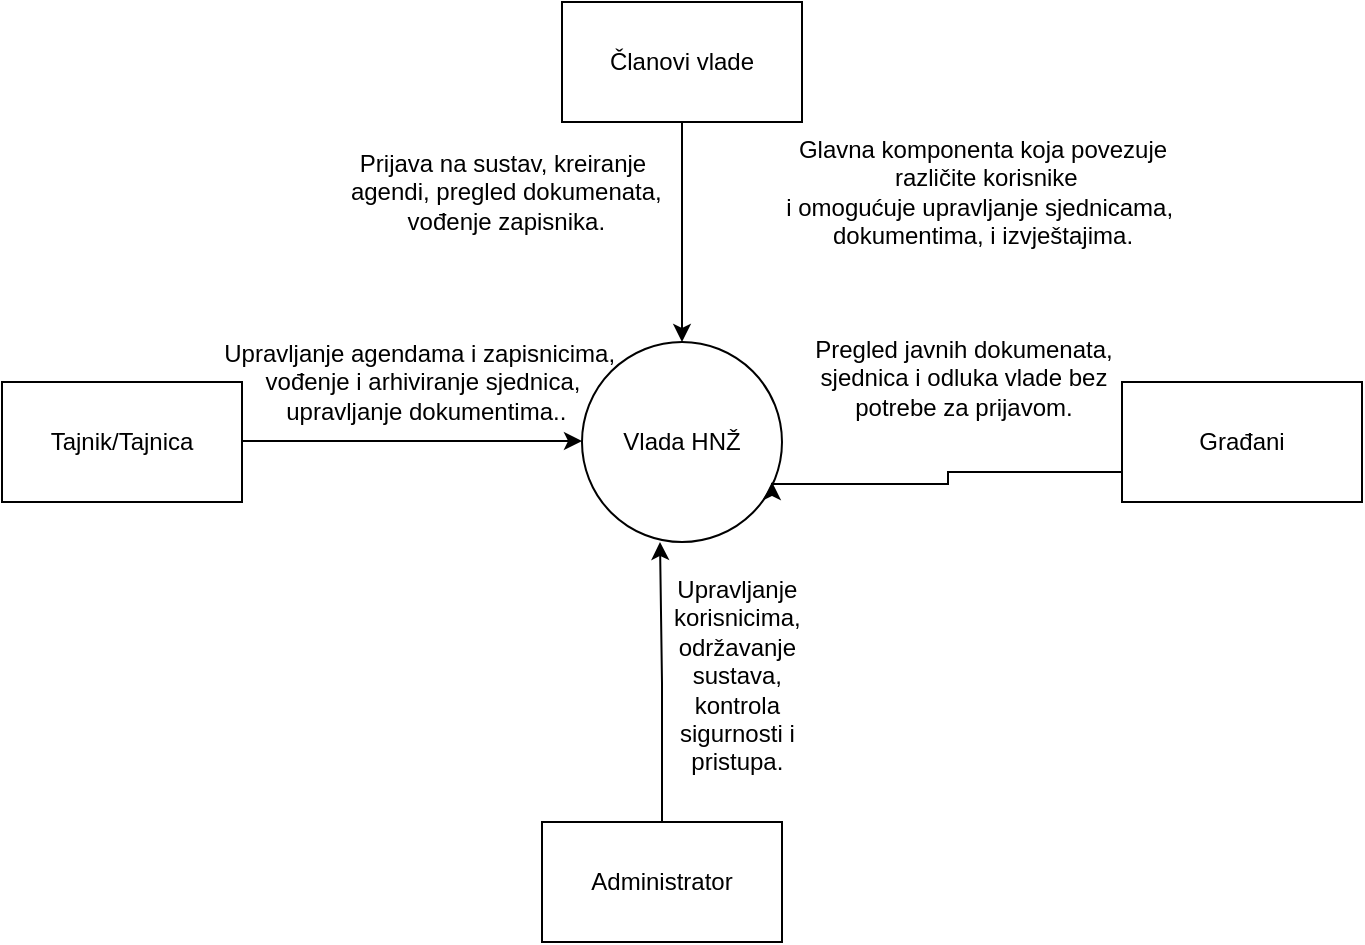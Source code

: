 <mxfile version="24.7.17">
  <diagram name="Page-1" id="21ORsQWHsIKUVIGTKt5p">
    <mxGraphModel dx="555" dy="754" grid="1" gridSize="10" guides="1" tooltips="1" connect="1" arrows="1" fold="1" page="1" pageScale="1" pageWidth="827" pageHeight="1169" math="0" shadow="0">
      <root>
        <mxCell id="0" />
        <mxCell id="1" parent="0" />
        <mxCell id="0hRfQC4m2FfKHqGu2-95-2" value="Vlada HNŽ" style="ellipse;whiteSpace=wrap;html=1;aspect=fixed;" parent="1" vertex="1">
          <mxGeometry x="340" y="230" width="100" height="100" as="geometry" />
        </mxCell>
        <mxCell id="0hRfQC4m2FfKHqGu2-95-5" value="" style="edgeStyle=orthogonalEdgeStyle;rounded=0;orthogonalLoop=1;jettySize=auto;html=1;" parent="1" source="0hRfQC4m2FfKHqGu2-95-3" target="0hRfQC4m2FfKHqGu2-95-2" edge="1">
          <mxGeometry relative="1" as="geometry" />
        </mxCell>
        <mxCell id="0hRfQC4m2FfKHqGu2-95-3" value="Članovi vlade" style="rounded=0;whiteSpace=wrap;html=1;" parent="1" vertex="1">
          <mxGeometry x="330" y="60" width="120" height="60" as="geometry" />
        </mxCell>
        <mxCell id="0hRfQC4m2FfKHqGu2-95-10" value="Prijava na sustav, kreiranje&lt;div&gt;&amp;nbsp;agendi, pregled dokumenata,&lt;/div&gt;&lt;div&gt;&amp;nbsp;vođenje zapisnika.&lt;br&gt;&lt;/div&gt;" style="text;html=1;align=center;verticalAlign=middle;resizable=0;points=[];autosize=1;strokeColor=none;fillColor=none;" parent="1" vertex="1">
          <mxGeometry x="210" y="125" width="180" height="60" as="geometry" />
        </mxCell>
        <mxCell id="0hRfQC4m2FfKHqGu2-95-14" value="Glavna komponenta koja povezuje&lt;div&gt;&amp;nbsp;različite korisnike&lt;div&gt;i omogućuje upravljanje sjednicama,&amp;nbsp;&lt;/div&gt;&lt;div&gt;dokumentima, i izvještajima.&lt;/div&gt;&lt;/div&gt;" style="text;html=1;align=center;verticalAlign=middle;resizable=0;points=[];autosize=1;strokeColor=none;fillColor=none;" parent="1" vertex="1">
          <mxGeometry x="430" y="120" width="220" height="70" as="geometry" />
        </mxCell>
        <mxCell id="0hRfQC4m2FfKHqGu2-95-15" value="Tajnik/Tajnica" style="rounded=0;whiteSpace=wrap;html=1;" parent="1" vertex="1">
          <mxGeometry x="50" y="250" width="120" height="60" as="geometry" />
        </mxCell>
        <mxCell id="0hRfQC4m2FfKHqGu2-95-16" value="" style="edgeStyle=orthogonalEdgeStyle;rounded=0;orthogonalLoop=1;jettySize=auto;html=1;" parent="1" edge="1" source="0hRfQC4m2FfKHqGu2-95-15">
          <mxGeometry relative="1" as="geometry">
            <mxPoint x="240" y="280" as="sourcePoint" />
            <mxPoint x="340" y="279.5" as="targetPoint" />
          </mxGeometry>
        </mxCell>
        <mxCell id="0hRfQC4m2FfKHqGu2-95-17" value="Upravljanje agendama i zapisnicima,&amp;nbsp;&lt;div&gt;vođenje i arhiviranje sjednica,&lt;/div&gt;&lt;div&gt;&amp;nbsp;upravljanje dokumentima..&lt;/div&gt;" style="text;html=1;align=center;verticalAlign=middle;resizable=0;points=[];autosize=1;strokeColor=none;fillColor=none;" parent="1" vertex="1">
          <mxGeometry x="150" y="220" width="220" height="60" as="geometry" />
        </mxCell>
        <mxCell id="0hRfQC4m2FfKHqGu2-95-18" value="Administrator" style="rounded=0;whiteSpace=wrap;html=1;" parent="1" vertex="1">
          <mxGeometry x="320" y="470" width="120" height="60" as="geometry" />
        </mxCell>
        <mxCell id="0hRfQC4m2FfKHqGu2-95-23" value="" style="edgeStyle=orthogonalEdgeStyle;rounded=0;orthogonalLoop=1;jettySize=auto;html=1;exitX=0.5;exitY=0;exitDx=0;exitDy=0;" parent="1" edge="1" source="0hRfQC4m2FfKHqGu2-95-18">
          <mxGeometry relative="1" as="geometry">
            <mxPoint x="379" y="430" as="sourcePoint" />
            <mxPoint x="379" y="330" as="targetPoint" />
          </mxGeometry>
        </mxCell>
        <mxCell id="0hRfQC4m2FfKHqGu2-95-25" value="&lt;div style=&quot;text-align: center;&quot;&gt;Upravljanje korisnicima, održavanje sustava, kontrola sigurnosti i pristupa.&lt;/div&gt;" style="text;whiteSpace=wrap;html=1;" parent="1" vertex="1">
          <mxGeometry x="384" y="340" width="60" height="110" as="geometry" />
        </mxCell>
        <mxCell id="0hRfQC4m2FfKHqGu2-95-27" value="Građani" style="rounded=0;whiteSpace=wrap;html=1;" parent="1" vertex="1">
          <mxGeometry x="610" y="250" width="120" height="60" as="geometry" />
        </mxCell>
        <mxCell id="0hRfQC4m2FfKHqGu2-95-29" value="&lt;div style=&quot;text-align: center;&quot;&gt;Pregled javnih dokumenata, sjednica i odluka vlade bez potrebe za prijavom.&lt;/div&gt;" style="text;whiteSpace=wrap;html=1;" parent="1" vertex="1">
          <mxGeometry x="450" y="220" width="160" height="70" as="geometry" />
        </mxCell>
        <mxCell id="0hRfQC4m2FfKHqGu2-95-32" value="" style="edgeStyle=orthogonalEdgeStyle;rounded=0;orthogonalLoop=1;jettySize=auto;html=1;exitX=0;exitY=0.75;exitDx=0;exitDy=0;" parent="1" source="0hRfQC4m2FfKHqGu2-95-27" edge="1">
          <mxGeometry relative="1" as="geometry">
            <mxPoint x="590" y="300" as="sourcePoint" />
            <mxPoint x="435" y="300" as="targetPoint" />
            <Array as="points">
              <mxPoint x="523" y="295" />
              <mxPoint x="523" y="301" />
              <mxPoint x="435" y="301" />
            </Array>
          </mxGeometry>
        </mxCell>
      </root>
    </mxGraphModel>
  </diagram>
</mxfile>
